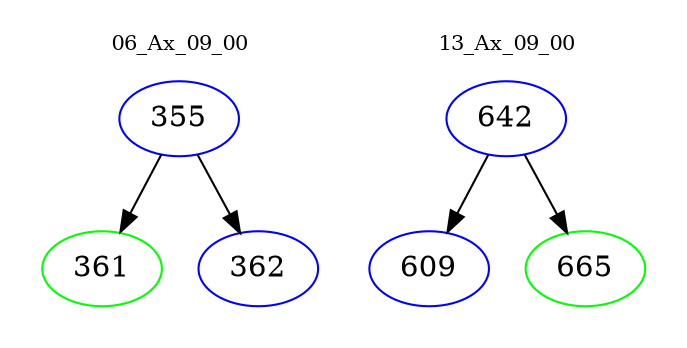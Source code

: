 digraph{
subgraph cluster_0 {
color = white
label = "06_Ax_09_00";
fontsize=10;
T0_355 [label="355", color="blue"]
T0_355 -> T0_361 [color="black"]
T0_361 [label="361", color="green"]
T0_355 -> T0_362 [color="black"]
T0_362 [label="362", color="blue"]
}
subgraph cluster_1 {
color = white
label = "13_Ax_09_00";
fontsize=10;
T1_642 [label="642", color="blue"]
T1_642 -> T1_609 [color="black"]
T1_609 [label="609", color="blue"]
T1_642 -> T1_665 [color="black"]
T1_665 [label="665", color="green"]
}
}
